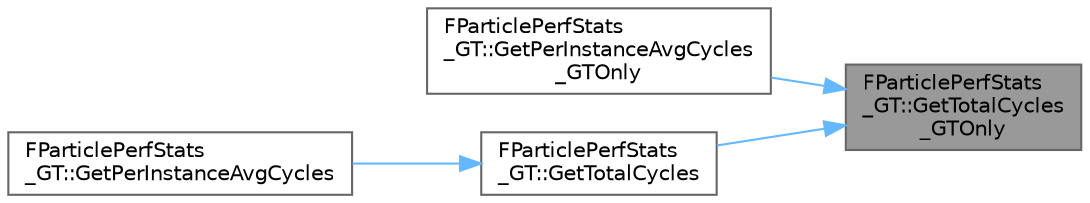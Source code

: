 digraph "FParticlePerfStats_GT::GetTotalCycles_GTOnly"
{
 // INTERACTIVE_SVG=YES
 // LATEX_PDF_SIZE
  bgcolor="transparent";
  edge [fontname=Helvetica,fontsize=10,labelfontname=Helvetica,labelfontsize=10];
  node [fontname=Helvetica,fontsize=10,shape=box,height=0.2,width=0.4];
  rankdir="RL";
  Node1 [id="Node000001",label="FParticlePerfStats\l_GT::GetTotalCycles\l_GTOnly",height=0.2,width=0.4,color="gray40", fillcolor="grey60", style="filled", fontcolor="black",tooltip=" "];
  Node1 -> Node2 [id="edge1_Node000001_Node000002",dir="back",color="steelblue1",style="solid",tooltip=" "];
  Node2 [id="Node000002",label="FParticlePerfStats\l_GT::GetPerInstanceAvgCycles\l_GTOnly",height=0.2,width=0.4,color="grey40", fillcolor="white", style="filled",URL="$d4/d3d/structFParticlePerfStats__GT.html#a07885b24d1e7f16f1cb54398b4553b59",tooltip=" "];
  Node1 -> Node3 [id="edge2_Node000001_Node000003",dir="back",color="steelblue1",style="solid",tooltip=" "];
  Node3 [id="Node000003",label="FParticlePerfStats\l_GT::GetTotalCycles",height=0.2,width=0.4,color="grey40", fillcolor="white", style="filled",URL="$d4/d3d/structFParticlePerfStats__GT.html#ab0b87025562c9ea58c98f79623cb64bf",tooltip=" "];
  Node3 -> Node4 [id="edge3_Node000003_Node000004",dir="back",color="steelblue1",style="solid",tooltip=" "];
  Node4 [id="Node000004",label="FParticlePerfStats\l_GT::GetPerInstanceAvgCycles",height=0.2,width=0.4,color="grey40", fillcolor="white", style="filled",URL="$d4/d3d/structFParticlePerfStats__GT.html#af84c183b613222dad182e66571d070aa",tooltip=" "];
}
